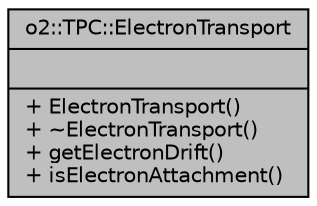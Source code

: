 digraph "o2::TPC::ElectronTransport"
{
 // INTERACTIVE_SVG=YES
  bgcolor="transparent";
  edge [fontname="Helvetica",fontsize="10",labelfontname="Helvetica",labelfontsize="10"];
  node [fontname="Helvetica",fontsize="10",shape=record];
  Node1 [label="{o2::TPC::ElectronTransport\n||+ ElectronTransport()\l+ ~ElectronTransport()\l+ getElectronDrift()\l+ isElectronAttachment()\l}",height=0.2,width=0.4,color="black", fillcolor="grey75", style="filled" fontcolor="black"];
}
